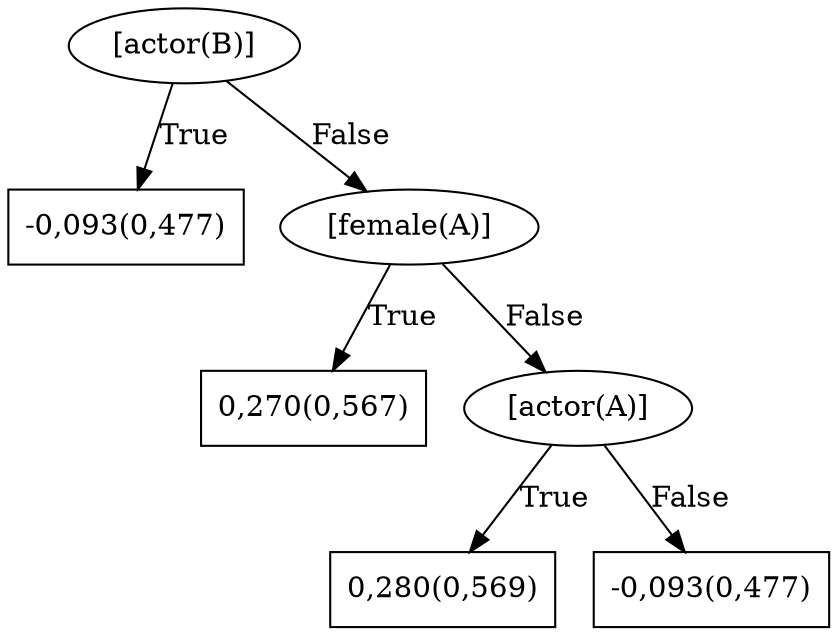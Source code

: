digraph G{ 
1[label = "[actor(B)]"];
1 -> 2[label="True"];
1 -> 3[label="False"];
2[shape = box,label = "-0,093(0,477)"];
3[label = "[female(A)]"];
3 -> 4[label="True"];
3 -> 5[label="False"];
4[shape = box,label = "0,270(0,567)"];
5[label = "[actor(A)]"];
5 -> 6[label="True"];
5 -> 7[label="False"];
6[shape = box,label = "0,280(0,569)"];
7[shape = box,label = "-0,093(0,477)"];
}
